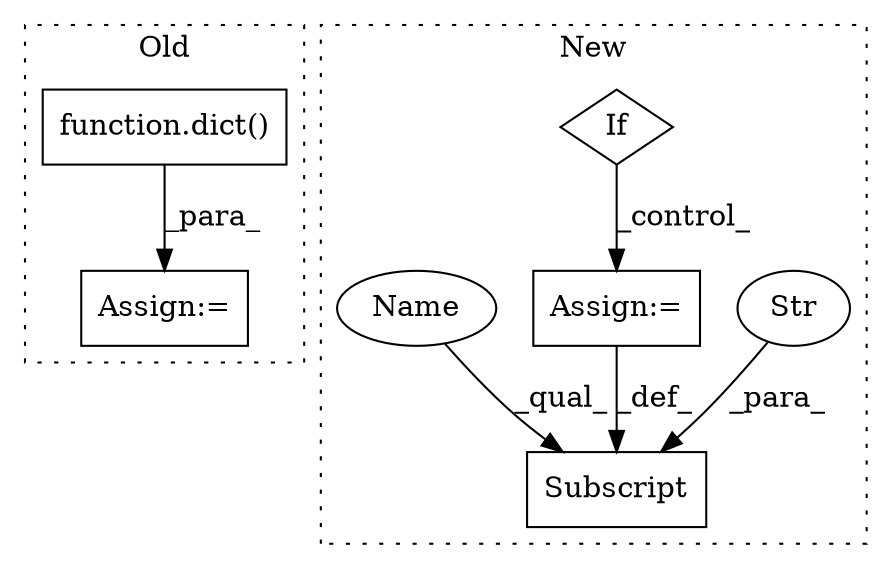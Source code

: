 digraph G {
subgraph cluster0 {
1 [label="function.dict()" a="75" s="1571,1591" l="5,1" shape="box"];
4 [label="Assign:=" a="68" s="1568" l="3" shape="box"];
label = "Old";
style="dotted";
}
subgraph cluster1 {
2 [label="Subscript" a="63" s="1944,0" l="36,0" shape="box"];
3 [label="Str" a="66" s="1962" l="17" shape="ellipse"];
5 [label="Assign:=" a="68" s="1980" l="3" shape="box"];
6 [label="If" a="96" s="1912" l="3" shape="diamond"];
7 [label="Name" a="87" s="1944" l="17" shape="ellipse"];
label = "New";
style="dotted";
}
1 -> 4 [label="_para_"];
3 -> 2 [label="_para_"];
5 -> 2 [label="_def_"];
6 -> 5 [label="_control_"];
7 -> 2 [label="_qual_"];
}